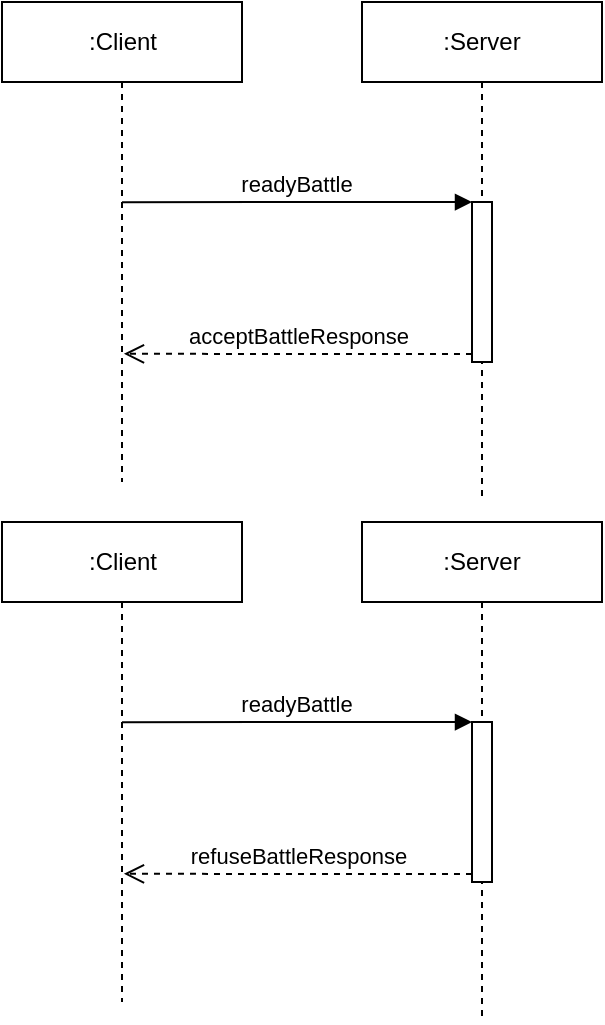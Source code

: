 <mxfile version="12.5.3" type="device"><diagram id="Q48sJVTnE4aQ8AZwz-jl" name="Page-1"><mxGraphModel dx="539" dy="556" grid="1" gridSize="10" guides="1" tooltips="1" connect="1" arrows="1" fold="1" page="1" pageScale="1" pageWidth="850" pageHeight="1100" math="0" shadow="0"><root><mxCell id="0"/><mxCell id="1" parent="0"/><mxCell id="L0bEQid_IZUOVHKW-cCc-1" value=":Client" style="html=1;points=[];perimeter=orthogonalPerimeter;shape=umlLifeline;participant=label;fontFamily=Helvetica;fontSize=12;fontColor=#000000;align=center;strokeColor=#000000;fillColor=#ffffff;recursiveResize=0;container=1;collapsible=0;" parent="1" vertex="1"><mxGeometry x="40" y="110" width="120" height="240" as="geometry"/></mxCell><mxCell id="L0bEQid_IZUOVHKW-cCc-2" value=":Server" style="shape=umlLifeline;perimeter=lifelinePerimeter;whiteSpace=wrap;html=1;container=1;collapsible=0;recursiveResize=0;outlineConnect=0;" parent="1" vertex="1"><mxGeometry x="220" y="110" width="120" height="250" as="geometry"/></mxCell><mxCell id="L0bEQid_IZUOVHKW-cCc-10" value="" style="html=1;points=[];perimeter=orthogonalPerimeter;" parent="L0bEQid_IZUOVHKW-cCc-2" vertex="1"><mxGeometry x="55" y="100" width="10" height="80" as="geometry"/></mxCell><mxCell id="L0bEQid_IZUOVHKW-cCc-11" value="readyBattle" style="html=1;verticalAlign=bottom;endArrow=block;entryX=0;entryY=0;exitX=0.5;exitY=0.417;exitDx=0;exitDy=0;exitPerimeter=0;" parent="1" source="L0bEQid_IZUOVHKW-cCc-1" target="L0bEQid_IZUOVHKW-cCc-10" edge="1"><mxGeometry relative="1" as="geometry"><mxPoint x="205" y="210" as="sourcePoint"/></mxGeometry></mxCell><mxCell id="L0bEQid_IZUOVHKW-cCc-12" value="acceptBattleResponse" style="html=1;verticalAlign=bottom;endArrow=open;dashed=1;endSize=8;exitX=0;exitY=0.95;entryX=0.508;entryY=0.733;entryDx=0;entryDy=0;entryPerimeter=0;" parent="1" source="L0bEQid_IZUOVHKW-cCc-10" target="L0bEQid_IZUOVHKW-cCc-1" edge="1"><mxGeometry relative="1" as="geometry"><mxPoint x="205" y="286" as="targetPoint"/></mxGeometry></mxCell><mxCell id="pA2Hu_dKghx_zuWqYdRE-6" value=":Client" style="html=1;points=[];perimeter=orthogonalPerimeter;shape=umlLifeline;participant=label;fontFamily=Helvetica;fontSize=12;fontColor=#000000;align=center;strokeColor=#000000;fillColor=#ffffff;recursiveResize=0;container=1;collapsible=0;" vertex="1" parent="1"><mxGeometry x="40" y="370" width="120" height="240" as="geometry"/></mxCell><mxCell id="pA2Hu_dKghx_zuWqYdRE-7" value=":Server" style="shape=umlLifeline;perimeter=lifelinePerimeter;whiteSpace=wrap;html=1;container=1;collapsible=0;recursiveResize=0;outlineConnect=0;" vertex="1" parent="1"><mxGeometry x="220" y="370" width="120" height="250" as="geometry"/></mxCell><mxCell id="pA2Hu_dKghx_zuWqYdRE-8" value="" style="html=1;points=[];perimeter=orthogonalPerimeter;" vertex="1" parent="pA2Hu_dKghx_zuWqYdRE-7"><mxGeometry x="55" y="100" width="10" height="80" as="geometry"/></mxCell><mxCell id="pA2Hu_dKghx_zuWqYdRE-9" value="readyBattle" style="html=1;verticalAlign=bottom;endArrow=block;entryX=0;entryY=0;exitX=0.5;exitY=0.417;exitDx=0;exitDy=0;exitPerimeter=0;" edge="1" parent="1" source="pA2Hu_dKghx_zuWqYdRE-6" target="pA2Hu_dKghx_zuWqYdRE-8"><mxGeometry relative="1" as="geometry"><mxPoint x="205" y="470" as="sourcePoint"/></mxGeometry></mxCell><mxCell id="pA2Hu_dKghx_zuWqYdRE-10" value="refuseBattleResponse" style="html=1;verticalAlign=bottom;endArrow=open;dashed=1;endSize=8;exitX=0;exitY=0.95;entryX=0.508;entryY=0.733;entryDx=0;entryDy=0;entryPerimeter=0;" edge="1" parent="1" source="pA2Hu_dKghx_zuWqYdRE-8" target="pA2Hu_dKghx_zuWqYdRE-6"><mxGeometry relative="1" as="geometry"><mxPoint x="205" y="546" as="targetPoint"/></mxGeometry></mxCell></root></mxGraphModel></diagram></mxfile>